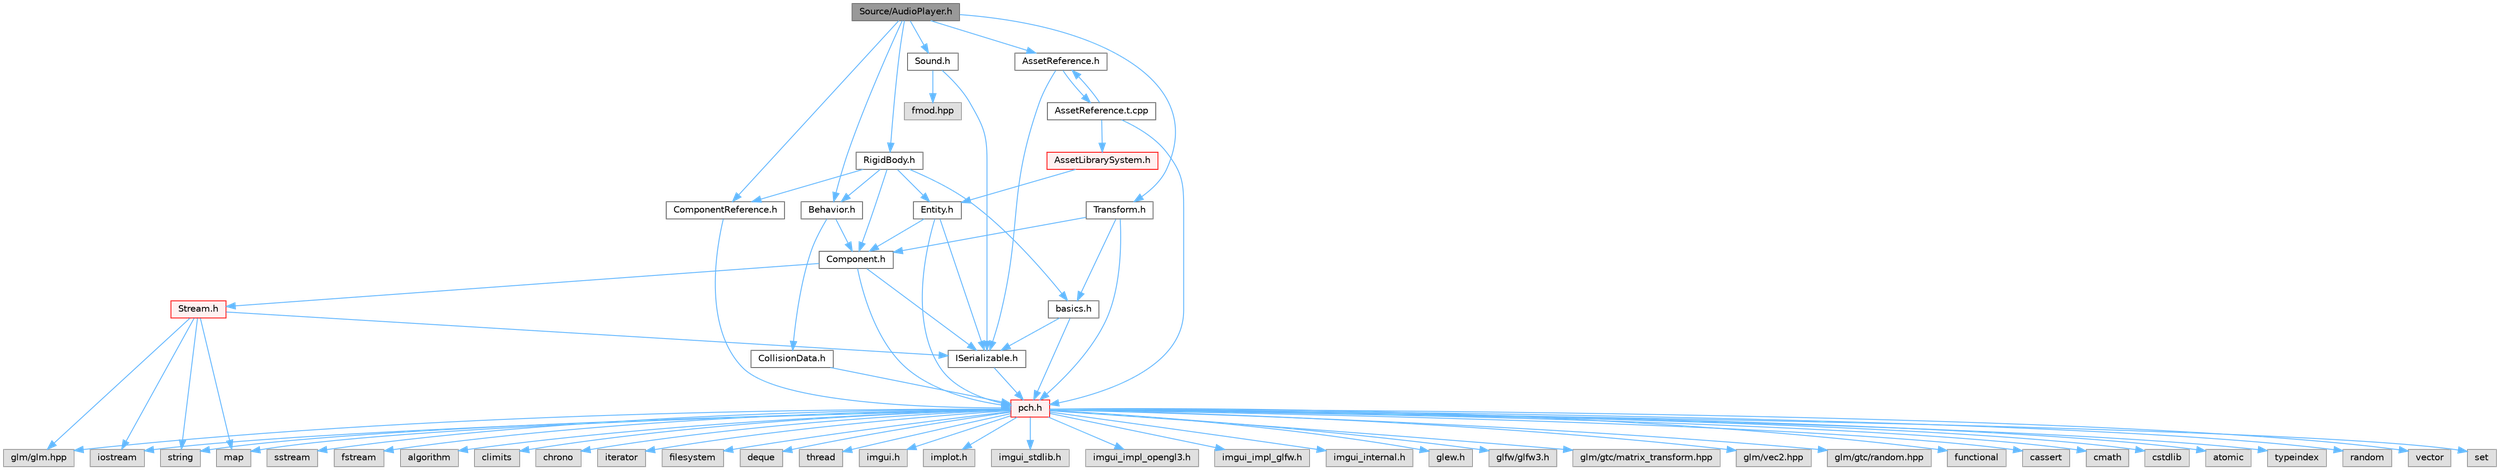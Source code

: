 digraph "Source/AudioPlayer.h"
{
 // LATEX_PDF_SIZE
  bgcolor="transparent";
  edge [fontname=Helvetica,fontsize=10,labelfontname=Helvetica,labelfontsize=10];
  node [fontname=Helvetica,fontsize=10,shape=box,height=0.2,width=0.4];
  Node1 [id="Node000001",label="Source/AudioPlayer.h",height=0.2,width=0.4,color="gray40", fillcolor="grey60", style="filled", fontcolor="black",tooltip="Component that plays audio."];
  Node1 -> Node2 [id="edge1_Node000001_Node000002",color="steelblue1",style="solid",tooltip=" "];
  Node2 [id="Node000002",label="Behavior.h",height=0.2,width=0.4,color="grey40", fillcolor="white", style="filled",URL="$d8/dd5/Behavior_8h.html",tooltip="Virtual behavior component header."];
  Node2 -> Node3 [id="edge2_Node000002_Node000003",color="steelblue1",style="solid",tooltip=" "];
  Node3 [id="Node000003",label="Component.h",height=0.2,width=0.4,color="grey40", fillcolor="white", style="filled",URL="$d0/da1/Component_8h.html",tooltip="Virtual component header."];
  Node3 -> Node4 [id="edge3_Node000003_Node000004",color="steelblue1",style="solid",tooltip=" "];
  Node4 [id="Node000004",label="pch.h",height=0.2,width=0.4,color="red", fillcolor="#FFF0F0", style="filled",URL="$de/d3a/pch_8h.html",tooltip="This is a precompiled header file."];
  Node4 -> Node5 [id="edge4_Node000004_Node000005",color="steelblue1",style="solid",tooltip=" "];
  Node5 [id="Node000005",label="functional",height=0.2,width=0.4,color="grey60", fillcolor="#E0E0E0", style="filled",tooltip=" "];
  Node4 -> Node6 [id="edge5_Node000004_Node000006",color="steelblue1",style="solid",tooltip=" "];
  Node6 [id="Node000006",label="iostream",height=0.2,width=0.4,color="grey60", fillcolor="#E0E0E0", style="filled",tooltip=" "];
  Node4 -> Node7 [id="edge6_Node000004_Node000007",color="steelblue1",style="solid",tooltip=" "];
  Node7 [id="Node000007",label="cassert",height=0.2,width=0.4,color="grey60", fillcolor="#E0E0E0", style="filled",tooltip=" "];
  Node4 -> Node8 [id="edge7_Node000004_Node000008",color="steelblue1",style="solid",tooltip=" "];
  Node8 [id="Node000008",label="cmath",height=0.2,width=0.4,color="grey60", fillcolor="#E0E0E0", style="filled",tooltip=" "];
  Node4 -> Node9 [id="edge8_Node000004_Node000009",color="steelblue1",style="solid",tooltip=" "];
  Node9 [id="Node000009",label="cstdlib",height=0.2,width=0.4,color="grey60", fillcolor="#E0E0E0", style="filled",tooltip=" "];
  Node4 -> Node10 [id="edge9_Node000004_Node000010",color="steelblue1",style="solid",tooltip=" "];
  Node10 [id="Node000010",label="atomic",height=0.2,width=0.4,color="grey60", fillcolor="#E0E0E0", style="filled",tooltip=" "];
  Node4 -> Node11 [id="edge10_Node000004_Node000011",color="steelblue1",style="solid",tooltip=" "];
  Node11 [id="Node000011",label="typeindex",height=0.2,width=0.4,color="grey60", fillcolor="#E0E0E0", style="filled",tooltip=" "];
  Node4 -> Node12 [id="edge11_Node000004_Node000012",color="steelblue1",style="solid",tooltip=" "];
  Node12 [id="Node000012",label="random",height=0.2,width=0.4,color="grey60", fillcolor="#E0E0E0", style="filled",tooltip=" "];
  Node4 -> Node13 [id="edge12_Node000004_Node000013",color="steelblue1",style="solid",tooltip=" "];
  Node13 [id="Node000013",label="vector",height=0.2,width=0.4,color="grey60", fillcolor="#E0E0E0", style="filled",tooltip=" "];
  Node4 -> Node14 [id="edge13_Node000004_Node000014",color="steelblue1",style="solid",tooltip=" "];
  Node14 [id="Node000014",label="string",height=0.2,width=0.4,color="grey60", fillcolor="#E0E0E0", style="filled",tooltip=" "];
  Node4 -> Node15 [id="edge14_Node000004_Node000015",color="steelblue1",style="solid",tooltip=" "];
  Node15 [id="Node000015",label="map",height=0.2,width=0.4,color="grey60", fillcolor="#E0E0E0", style="filled",tooltip=" "];
  Node4 -> Node16 [id="edge15_Node000004_Node000016",color="steelblue1",style="solid",tooltip=" "];
  Node16 [id="Node000016",label="set",height=0.2,width=0.4,color="grey60", fillcolor="#E0E0E0", style="filled",tooltip=" "];
  Node4 -> Node17 [id="edge16_Node000004_Node000017",color="steelblue1",style="solid",tooltip=" "];
  Node17 [id="Node000017",label="sstream",height=0.2,width=0.4,color="grey60", fillcolor="#E0E0E0", style="filled",tooltip=" "];
  Node4 -> Node18 [id="edge17_Node000004_Node000018",color="steelblue1",style="solid",tooltip=" "];
  Node18 [id="Node000018",label="fstream",height=0.2,width=0.4,color="grey60", fillcolor="#E0E0E0", style="filled",tooltip=" "];
  Node4 -> Node19 [id="edge18_Node000004_Node000019",color="steelblue1",style="solid",tooltip=" "];
  Node19 [id="Node000019",label="algorithm",height=0.2,width=0.4,color="grey60", fillcolor="#E0E0E0", style="filled",tooltip=" "];
  Node4 -> Node20 [id="edge19_Node000004_Node000020",color="steelblue1",style="solid",tooltip=" "];
  Node20 [id="Node000020",label="climits",height=0.2,width=0.4,color="grey60", fillcolor="#E0E0E0", style="filled",tooltip=" "];
  Node4 -> Node21 [id="edge20_Node000004_Node000021",color="steelblue1",style="solid",tooltip=" "];
  Node21 [id="Node000021",label="chrono",height=0.2,width=0.4,color="grey60", fillcolor="#E0E0E0", style="filled",tooltip=" "];
  Node4 -> Node22 [id="edge21_Node000004_Node000022",color="steelblue1",style="solid",tooltip=" "];
  Node22 [id="Node000022",label="iterator",height=0.2,width=0.4,color="grey60", fillcolor="#E0E0E0", style="filled",tooltip=" "];
  Node4 -> Node23 [id="edge22_Node000004_Node000023",color="steelblue1",style="solid",tooltip=" "];
  Node23 [id="Node000023",label="filesystem",height=0.2,width=0.4,color="grey60", fillcolor="#E0E0E0", style="filled",tooltip=" "];
  Node4 -> Node24 [id="edge23_Node000004_Node000024",color="steelblue1",style="solid",tooltip=" "];
  Node24 [id="Node000024",label="deque",height=0.2,width=0.4,color="grey60", fillcolor="#E0E0E0", style="filled",tooltip=" "];
  Node4 -> Node25 [id="edge24_Node000004_Node000025",color="steelblue1",style="solid",tooltip=" "];
  Node25 [id="Node000025",label="thread",height=0.2,width=0.4,color="grey60", fillcolor="#E0E0E0", style="filled",tooltip=" "];
  Node4 -> Node26 [id="edge25_Node000004_Node000026",color="steelblue1",style="solid",tooltip=" "];
  Node26 [id="Node000026",label="imgui.h",height=0.2,width=0.4,color="grey60", fillcolor="#E0E0E0", style="filled",tooltip=" "];
  Node4 -> Node27 [id="edge26_Node000004_Node000027",color="steelblue1",style="solid",tooltip=" "];
  Node27 [id="Node000027",label="implot.h",height=0.2,width=0.4,color="grey60", fillcolor="#E0E0E0", style="filled",tooltip=" "];
  Node4 -> Node28 [id="edge27_Node000004_Node000028",color="steelblue1",style="solid",tooltip=" "];
  Node28 [id="Node000028",label="imgui_stdlib.h",height=0.2,width=0.4,color="grey60", fillcolor="#E0E0E0", style="filled",tooltip=" "];
  Node4 -> Node29 [id="edge28_Node000004_Node000029",color="steelblue1",style="solid",tooltip=" "];
  Node29 [id="Node000029",label="imgui_impl_opengl3.h",height=0.2,width=0.4,color="grey60", fillcolor="#E0E0E0", style="filled",tooltip=" "];
  Node4 -> Node30 [id="edge29_Node000004_Node000030",color="steelblue1",style="solid",tooltip=" "];
  Node30 [id="Node000030",label="imgui_impl_glfw.h",height=0.2,width=0.4,color="grey60", fillcolor="#E0E0E0", style="filled",tooltip=" "];
  Node4 -> Node31 [id="edge30_Node000004_Node000031",color="steelblue1",style="solid",tooltip=" "];
  Node31 [id="Node000031",label="imgui_internal.h",height=0.2,width=0.4,color="grey60", fillcolor="#E0E0E0", style="filled",tooltip=" "];
  Node4 -> Node32 [id="edge31_Node000004_Node000032",color="steelblue1",style="solid",tooltip=" "];
  Node32 [id="Node000032",label="glew.h",height=0.2,width=0.4,color="grey60", fillcolor="#E0E0E0", style="filled",tooltip=" "];
  Node4 -> Node33 [id="edge32_Node000004_Node000033",color="steelblue1",style="solid",tooltip=" "];
  Node33 [id="Node000033",label="glfw/glfw3.h",height=0.2,width=0.4,color="grey60", fillcolor="#E0E0E0", style="filled",tooltip=" "];
  Node4 -> Node34 [id="edge33_Node000004_Node000034",color="steelblue1",style="solid",tooltip=" "];
  Node34 [id="Node000034",label="glm/glm.hpp",height=0.2,width=0.4,color="grey60", fillcolor="#E0E0E0", style="filled",tooltip=" "];
  Node4 -> Node35 [id="edge34_Node000004_Node000035",color="steelblue1",style="solid",tooltip=" "];
  Node35 [id="Node000035",label="glm/gtc/matrix_transform.hpp",height=0.2,width=0.4,color="grey60", fillcolor="#E0E0E0", style="filled",tooltip=" "];
  Node4 -> Node36 [id="edge35_Node000004_Node000036",color="steelblue1",style="solid",tooltip=" "];
  Node36 [id="Node000036",label="glm/vec2.hpp",height=0.2,width=0.4,color="grey60", fillcolor="#E0E0E0", style="filled",tooltip=" "];
  Node4 -> Node37 [id="edge36_Node000004_Node000037",color="steelblue1",style="solid",tooltip=" "];
  Node37 [id="Node000037",label="glm/gtc/random.hpp",height=0.2,width=0.4,color="grey60", fillcolor="#E0E0E0", style="filled",tooltip=" "];
  Node3 -> Node39 [id="edge37_Node000003_Node000039",color="steelblue1",style="solid",tooltip=" "];
  Node39 [id="Node000039",label="ISerializable.h",height=0.2,width=0.4,color="grey40", fillcolor="white", style="filled",URL="$dd/d7f/ISerializable_8h.html",tooltip="interface for all serializable objects"];
  Node39 -> Node4 [id="edge38_Node000039_Node000004",color="steelblue1",style="solid",tooltip=" "];
  Node3 -> Node40 [id="edge39_Node000003_Node000040",color="steelblue1",style="solid",tooltip=" "];
  Node40 [id="Node000040",label="Stream.h",height=0.2,width=0.4,color="red", fillcolor="#FFF0F0", style="filled",URL="$de/dd1/Stream_8h.html",tooltip="JSON File reading/writing."];
  Node40 -> Node14 [id="edge40_Node000040_Node000014",color="steelblue1",style="solid",tooltip=" "];
  Node40 -> Node15 [id="edge41_Node000040_Node000015",color="steelblue1",style="solid",tooltip=" "];
  Node40 -> Node34 [id="edge42_Node000040_Node000034",color="steelblue1",style="solid",tooltip=" "];
  Node40 -> Node6 [id="edge43_Node000040_Node000006",color="steelblue1",style="solid",tooltip=" "];
  Node40 -> Node39 [id="edge44_Node000040_Node000039",color="steelblue1",style="solid",tooltip=" "];
  Node2 -> Node43 [id="edge45_Node000002_Node000043",color="steelblue1",style="solid",tooltip=" "];
  Node43 [id="Node000043",label="CollisionData.h",height=0.2,width=0.4,color="grey40", fillcolor="white", style="filled",URL="$d0/db8/CollisionData_8h.html",tooltip="struct that holds collision information"];
  Node43 -> Node4 [id="edge46_Node000043_Node000004",color="steelblue1",style="solid",tooltip=" "];
  Node1 -> Node44 [id="edge47_Node000001_Node000044",color="steelblue1",style="solid",tooltip=" "];
  Node44 [id="Node000044",label="AssetReference.h",height=0.2,width=0.4,color="grey40", fillcolor="white", style="filled",URL="$dc/dd6/AssetReference_8h.html",tooltip="a reference to an Asset"];
  Node44 -> Node39 [id="edge48_Node000044_Node000039",color="steelblue1",style="solid",tooltip=" "];
  Node44 -> Node45 [id="edge49_Node000044_Node000045",color="steelblue1",style="solid",tooltip=" "];
  Node45 [id="Node000045",label="AssetReference.t.cpp",height=0.2,width=0.4,color="grey40", fillcolor="white", style="filled",URL="$d7/d1f/AssetReference_8t_8cpp.html",tooltip="a reference to an Asset"];
  Node45 -> Node4 [id="edge50_Node000045_Node000004",color="steelblue1",style="solid",tooltip=" "];
  Node45 -> Node44 [id="edge51_Node000045_Node000044",color="steelblue1",style="solid",tooltip=" "];
  Node45 -> Node46 [id="edge52_Node000045_Node000046",color="steelblue1",style="solid",tooltip=" "];
  Node46 [id="Node000046",label="AssetLibrarySystem.h",height=0.2,width=0.4,color="red", fillcolor="#FFF0F0", style="filled",URL="$db/dc7/AssetLibrarySystem_8h.html",tooltip="Asset System."];
  Node46 -> Node49 [id="edge53_Node000046_Node000049",color="steelblue1",style="solid",tooltip=" "];
  Node49 [id="Node000049",label="Entity.h",height=0.2,width=0.4,color="grey40", fillcolor="white", style="filled",URL="$d4/da0/Entity_8h.html",tooltip="Entity class which holds Components."];
  Node49 -> Node4 [id="edge54_Node000049_Node000004",color="steelblue1",style="solid",tooltip=" "];
  Node49 -> Node3 [id="edge55_Node000049_Node000003",color="steelblue1",style="solid",tooltip=" "];
  Node49 -> Node39 [id="edge56_Node000049_Node000039",color="steelblue1",style="solid",tooltip=" "];
  Node1 -> Node54 [id="edge57_Node000001_Node000054",color="steelblue1",style="solid",tooltip=" "];
  Node54 [id="Node000054",label="Sound.h",height=0.2,width=0.4,color="grey40", fillcolor="white", style="filled",URL="$d6/dca/Sound_8h.html",tooltip="Wrapper class for FMOD sounds."];
  Node54 -> Node55 [id="edge58_Node000054_Node000055",color="steelblue1",style="solid",tooltip=" "];
  Node55 [id="Node000055",label="fmod.hpp",height=0.2,width=0.4,color="grey60", fillcolor="#E0E0E0", style="filled",tooltip=" "];
  Node54 -> Node39 [id="edge59_Node000054_Node000039",color="steelblue1",style="solid",tooltip=" "];
  Node1 -> Node56 [id="edge60_Node000001_Node000056",color="steelblue1",style="solid",tooltip=" "];
  Node56 [id="Node000056",label="ComponentReference.h",height=0.2,width=0.4,color="grey40", fillcolor="white", style="filled",URL="$d2/dba/ComponentReference_8h.html",tooltip="a reference to a component in the scene"];
  Node56 -> Node4 [id="edge61_Node000056_Node000004",color="steelblue1",style="solid",tooltip=" "];
  Node1 -> Node57 [id="edge62_Node000001_Node000057",color="steelblue1",style="solid",tooltip=" "];
  Node57 [id="Node000057",label="Transform.h",height=0.2,width=0.4,color="grey40", fillcolor="white", style="filled",URL="$de/dfb/Transform_8h.html",tooltip="Transform."];
  Node57 -> Node4 [id="edge63_Node000057_Node000004",color="steelblue1",style="solid",tooltip=" "];
  Node57 -> Node48 [id="edge64_Node000057_Node000048",color="steelblue1",style="solid",tooltip=" "];
  Node48 [id="Node000048",label="basics.h",height=0.2,width=0.4,color="grey40", fillcolor="white", style="filled",URL="$dc/dcc/basics_8h_source.html",tooltip=" "];
  Node48 -> Node4 [id="edge65_Node000048_Node000004",color="steelblue1",style="solid",tooltip=" "];
  Node48 -> Node39 [id="edge66_Node000048_Node000039",color="steelblue1",style="solid",tooltip=" "];
  Node57 -> Node3 [id="edge67_Node000057_Node000003",color="steelblue1",style="solid",tooltip=" "];
  Node1 -> Node58 [id="edge68_Node000001_Node000058",color="steelblue1",style="solid",tooltip=" "];
  Node58 [id="Node000058",label="RigidBody.h",height=0.2,width=0.4,color="grey40", fillcolor="white", style="filled",URL="$dc/da0/RigidBody_8h_source.html",tooltip=" "];
  Node58 -> Node3 [id="edge69_Node000058_Node000003",color="steelblue1",style="solid",tooltip=" "];
  Node58 -> Node48 [id="edge70_Node000058_Node000048",color="steelblue1",style="solid",tooltip=" "];
  Node58 -> Node49 [id="edge71_Node000058_Node000049",color="steelblue1",style="solid",tooltip=" "];
  Node58 -> Node2 [id="edge72_Node000058_Node000002",color="steelblue1",style="solid",tooltip=" "];
  Node58 -> Node56 [id="edge73_Node000058_Node000056",color="steelblue1",style="solid",tooltip=" "];
}
